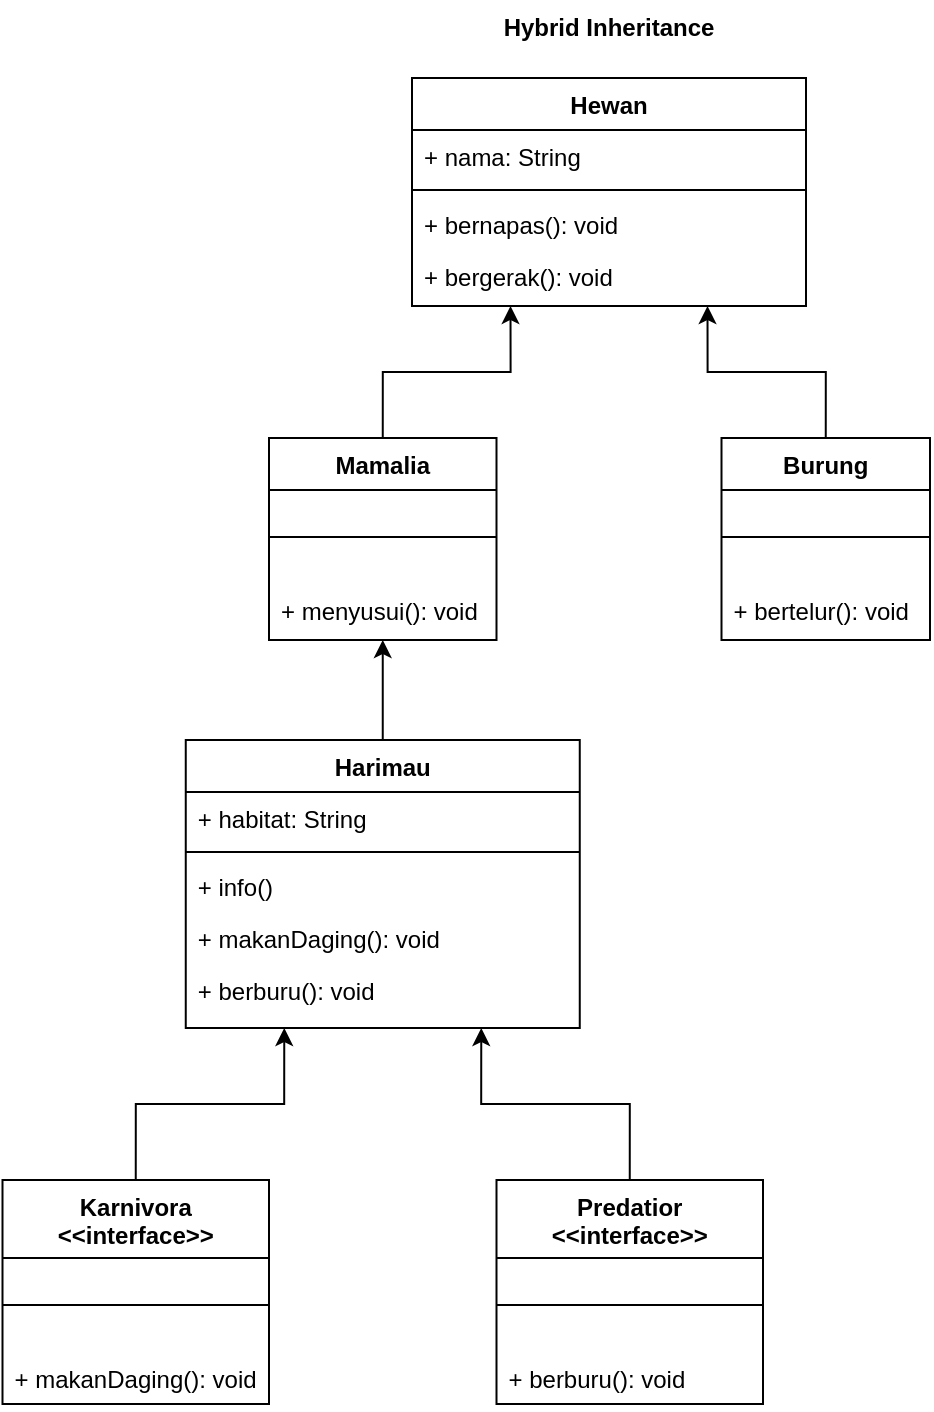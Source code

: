 <mxfile version="26.0.9">
  <diagram id="C5RBs43oDa-KdzZeNtuy" name="Page-1">
    <mxGraphModel dx="-221" dy="681" grid="0" gridSize="10" guides="1" tooltips="1" connect="1" arrows="1" fold="1" page="0" pageScale="1" pageWidth="827" pageHeight="1169" math="0" shadow="0">
      <root>
        <mxCell id="WIyWlLk6GJQsqaUBKTNV-0" />
        <mxCell id="WIyWlLk6GJQsqaUBKTNV-1" parent="WIyWlLk6GJQsqaUBKTNV-0" />
        <mxCell id="NJQpRtNfI7XZ-fcEB4Xe-42" value="&lt;span style=&quot;color: rgb(0, 0, 0); font-family: Helvetica; font-size: 12px; font-style: normal; font-variant-ligatures: normal; font-variant-caps: normal; font-weight: 700; letter-spacing: normal; orphans: 2; text-indent: 0px; text-transform: none; widows: 2; word-spacing: 0px; -webkit-text-stroke-width: 0px; white-space: nowrap; background-color: rgb(255, 255, 255); text-decoration-thickness: initial; text-decoration-style: initial; text-decoration-color: initial; float: none; display: inline !important;&quot;&gt;Hybrid Inheritance&lt;/span&gt;" style="text;whiteSpace=wrap;html=1;align=center;" parent="WIyWlLk6GJQsqaUBKTNV-1" vertex="1">
          <mxGeometry x="1992.25" y="94" width="112.5" height="25.91" as="geometry" />
        </mxCell>
        <mxCell id="by0UywhuHeBpt9I0af8f-0" value="Hewan" style="swimlane;fontStyle=1;align=center;verticalAlign=top;childLayout=stackLayout;horizontal=1;startSize=26;horizontalStack=0;resizeParent=1;resizeLast=0;collapsible=1;marginBottom=0;rounded=0;shadow=0;strokeWidth=1;" parent="WIyWlLk6GJQsqaUBKTNV-1" vertex="1">
          <mxGeometry x="1950" y="133" width="197" height="114" as="geometry">
            <mxRectangle x="550" y="140" width="160" height="26" as="alternateBounds" />
          </mxGeometry>
        </mxCell>
        <mxCell id="by0UywhuHeBpt9I0af8f-1" value="+ nama: String" style="text;align=left;verticalAlign=top;spacingLeft=4;spacingRight=4;overflow=hidden;rotatable=0;points=[[0,0.5],[1,0.5]];portConstraint=eastwest;" parent="by0UywhuHeBpt9I0af8f-0" vertex="1">
          <mxGeometry y="26" width="197" height="26" as="geometry" />
        </mxCell>
        <mxCell id="by0UywhuHeBpt9I0af8f-2" value="" style="line;html=1;strokeWidth=1;align=left;verticalAlign=middle;spacingTop=-1;spacingLeft=3;spacingRight=3;rotatable=0;labelPosition=right;points=[];portConstraint=eastwest;" parent="by0UywhuHeBpt9I0af8f-0" vertex="1">
          <mxGeometry y="52" width="197" height="8" as="geometry" />
        </mxCell>
        <mxCell id="by0UywhuHeBpt9I0af8f-4" value="+ bernapas(): void" style="text;align=left;verticalAlign=top;spacingLeft=4;spacingRight=4;overflow=hidden;rotatable=0;points=[[0,0.5],[1,0.5]];portConstraint=eastwest;" parent="by0UywhuHeBpt9I0af8f-0" vertex="1">
          <mxGeometry y="60" width="197" height="26" as="geometry" />
        </mxCell>
        <mxCell id="by0UywhuHeBpt9I0af8f-5" value="+ bergerak(): void" style="text;align=left;verticalAlign=top;spacingLeft=4;spacingRight=4;overflow=hidden;rotatable=0;points=[[0,0.5],[1,0.5]];portConstraint=eastwest;" parent="by0UywhuHeBpt9I0af8f-0" vertex="1">
          <mxGeometry y="86" width="197" height="26" as="geometry" />
        </mxCell>
        <mxCell id="9sZvLpm8UvMILkXTXFs7-26" style="edgeStyle=orthogonalEdgeStyle;rounded=0;orthogonalLoop=1;jettySize=auto;html=1;exitX=0.5;exitY=0;exitDx=0;exitDy=0;entryX=0.25;entryY=1;entryDx=0;entryDy=0;" parent="WIyWlLk6GJQsqaUBKTNV-1" source="9sZvLpm8UvMILkXTXFs7-0" target="by0UywhuHeBpt9I0af8f-0" edge="1">
          <mxGeometry relative="1" as="geometry" />
        </mxCell>
        <mxCell id="9sZvLpm8UvMILkXTXFs7-0" value="Mamalia" style="swimlane;fontStyle=1;align=center;verticalAlign=top;childLayout=stackLayout;horizontal=1;startSize=26;horizontalStack=0;resizeParent=1;resizeLast=0;collapsible=1;marginBottom=0;rounded=0;shadow=0;strokeWidth=1;" parent="WIyWlLk6GJQsqaUBKTNV-1" vertex="1">
          <mxGeometry x="1878.5" y="313" width="113.75" height="101" as="geometry">
            <mxRectangle x="550" y="140" width="160" height="26" as="alternateBounds" />
          </mxGeometry>
        </mxCell>
        <mxCell id="9sZvLpm8UvMILkXTXFs7-2" value="" style="line;html=1;strokeWidth=1;align=left;verticalAlign=middle;spacingTop=-1;spacingLeft=3;spacingRight=3;rotatable=0;labelPosition=right;points=[];portConstraint=eastwest;" parent="9sZvLpm8UvMILkXTXFs7-0" vertex="1">
          <mxGeometry y="26" width="113.75" height="47" as="geometry" />
        </mxCell>
        <mxCell id="9sZvLpm8UvMILkXTXFs7-5" value="+ menyusui(): void" style="text;align=left;verticalAlign=top;spacingLeft=4;spacingRight=4;overflow=hidden;rotatable=0;points=[[0,0.5],[1,0.5]];portConstraint=eastwest;" parent="9sZvLpm8UvMILkXTXFs7-0" vertex="1">
          <mxGeometry y="73" width="113.75" height="26" as="geometry" />
        </mxCell>
        <mxCell id="9sZvLpm8UvMILkXTXFs7-28" style="edgeStyle=orthogonalEdgeStyle;rounded=0;orthogonalLoop=1;jettySize=auto;html=1;exitX=0.5;exitY=0;exitDx=0;exitDy=0;entryX=0.75;entryY=1;entryDx=0;entryDy=0;" parent="WIyWlLk6GJQsqaUBKTNV-1" source="9sZvLpm8UvMILkXTXFs7-6" target="by0UywhuHeBpt9I0af8f-0" edge="1">
          <mxGeometry relative="1" as="geometry" />
        </mxCell>
        <mxCell id="9sZvLpm8UvMILkXTXFs7-6" value="Burung" style="swimlane;fontStyle=1;align=center;verticalAlign=top;childLayout=stackLayout;horizontal=1;startSize=26;horizontalStack=0;resizeParent=1;resizeLast=0;collapsible=1;marginBottom=0;rounded=0;shadow=0;strokeWidth=1;" parent="WIyWlLk6GJQsqaUBKTNV-1" vertex="1">
          <mxGeometry x="2104.75" y="313" width="104.25" height="101" as="geometry">
            <mxRectangle x="550" y="140" width="160" height="26" as="alternateBounds" />
          </mxGeometry>
        </mxCell>
        <mxCell id="9sZvLpm8UvMILkXTXFs7-7" value="" style="line;html=1;strokeWidth=1;align=left;verticalAlign=middle;spacingTop=-1;spacingLeft=3;spacingRight=3;rotatable=0;labelPosition=right;points=[];portConstraint=eastwest;" parent="9sZvLpm8UvMILkXTXFs7-6" vertex="1">
          <mxGeometry y="26" width="104.25" height="47" as="geometry" />
        </mxCell>
        <mxCell id="9sZvLpm8UvMILkXTXFs7-8" value="+ bertelur(): void" style="text;align=left;verticalAlign=top;spacingLeft=4;spacingRight=4;overflow=hidden;rotatable=0;points=[[0,0.5],[1,0.5]];portConstraint=eastwest;" parent="9sZvLpm8UvMILkXTXFs7-6" vertex="1">
          <mxGeometry y="73" width="104.25" height="26" as="geometry" />
        </mxCell>
        <mxCell id="9sZvLpm8UvMILkXTXFs7-25" style="edgeStyle=orthogonalEdgeStyle;rounded=0;orthogonalLoop=1;jettySize=auto;html=1;exitX=0.5;exitY=0;exitDx=0;exitDy=0;entryX=0.5;entryY=1;entryDx=0;entryDy=0;" parent="WIyWlLk6GJQsqaUBKTNV-1" source="9sZvLpm8UvMILkXTXFs7-9" target="9sZvLpm8UvMILkXTXFs7-0" edge="1">
          <mxGeometry relative="1" as="geometry" />
        </mxCell>
        <mxCell id="9sZvLpm8UvMILkXTXFs7-9" value="Harimau" style="swimlane;fontStyle=1;align=center;verticalAlign=top;childLayout=stackLayout;horizontal=1;startSize=26;horizontalStack=0;resizeParent=1;resizeLast=0;collapsible=1;marginBottom=0;rounded=0;shadow=0;strokeWidth=1;" parent="WIyWlLk6GJQsqaUBKTNV-1" vertex="1">
          <mxGeometry x="1836.88" y="464" width="197" height="144" as="geometry">
            <mxRectangle x="550" y="140" width="160" height="26" as="alternateBounds" />
          </mxGeometry>
        </mxCell>
        <mxCell id="9sZvLpm8UvMILkXTXFs7-10" value="+ habitat: String" style="text;align=left;verticalAlign=top;spacingLeft=4;spacingRight=4;overflow=hidden;rotatable=0;points=[[0,0.5],[1,0.5]];portConstraint=eastwest;" parent="9sZvLpm8UvMILkXTXFs7-9" vertex="1">
          <mxGeometry y="26" width="197" height="26" as="geometry" />
        </mxCell>
        <mxCell id="9sZvLpm8UvMILkXTXFs7-11" value="" style="line;html=1;strokeWidth=1;align=left;verticalAlign=middle;spacingTop=-1;spacingLeft=3;spacingRight=3;rotatable=0;labelPosition=right;points=[];portConstraint=eastwest;" parent="9sZvLpm8UvMILkXTXFs7-9" vertex="1">
          <mxGeometry y="52" width="197" height="8" as="geometry" />
        </mxCell>
        <mxCell id="9sZvLpm8UvMILkXTXFs7-13" value="+ info()" style="text;align=left;verticalAlign=top;spacingLeft=4;spacingRight=4;overflow=hidden;rotatable=0;points=[[0,0.5],[1,0.5]];portConstraint=eastwest;" parent="9sZvLpm8UvMILkXTXFs7-9" vertex="1">
          <mxGeometry y="60" width="197" height="26" as="geometry" />
        </mxCell>
        <mxCell id="9sZvLpm8UvMILkXTXFs7-15" value="+ makanDaging(): void" style="text;align=left;verticalAlign=top;spacingLeft=4;spacingRight=4;overflow=hidden;rotatable=0;points=[[0,0.5],[1,0.5]];portConstraint=eastwest;" parent="9sZvLpm8UvMILkXTXFs7-9" vertex="1">
          <mxGeometry y="86" width="197" height="26" as="geometry" />
        </mxCell>
        <mxCell id="9sZvLpm8UvMILkXTXFs7-14" value="+ berburu(): void" style="text;align=left;verticalAlign=top;spacingLeft=4;spacingRight=4;overflow=hidden;rotatable=0;points=[[0,0.5],[1,0.5]];portConstraint=eastwest;" parent="9sZvLpm8UvMILkXTXFs7-9" vertex="1">
          <mxGeometry y="112" width="197" height="26" as="geometry" />
        </mxCell>
        <mxCell id="9sZvLpm8UvMILkXTXFs7-23" style="edgeStyle=orthogonalEdgeStyle;rounded=0;orthogonalLoop=1;jettySize=auto;html=1;exitX=0.5;exitY=0;exitDx=0;exitDy=0;entryX=0.25;entryY=1;entryDx=0;entryDy=0;" parent="WIyWlLk6GJQsqaUBKTNV-1" source="9sZvLpm8UvMILkXTXFs7-16" target="9sZvLpm8UvMILkXTXFs7-9" edge="1">
          <mxGeometry relative="1" as="geometry" />
        </mxCell>
        <mxCell id="9sZvLpm8UvMILkXTXFs7-16" value="Karnivora&#xa;&lt;&lt;interface&gt;&gt;" style="swimlane;fontStyle=1;align=center;verticalAlign=top;childLayout=stackLayout;horizontal=1;startSize=39;horizontalStack=0;resizeParent=1;resizeLast=0;collapsible=1;marginBottom=0;rounded=0;shadow=0;strokeWidth=1;" parent="WIyWlLk6GJQsqaUBKTNV-1" vertex="1">
          <mxGeometry x="1745.25" y="684" width="133.25" height="112" as="geometry">
            <mxRectangle x="550" y="140" width="160" height="26" as="alternateBounds" />
          </mxGeometry>
        </mxCell>
        <mxCell id="9sZvLpm8UvMILkXTXFs7-17" value="" style="line;html=1;strokeWidth=1;align=left;verticalAlign=middle;spacingTop=-1;spacingLeft=3;spacingRight=3;rotatable=0;labelPosition=right;points=[];portConstraint=eastwest;" parent="9sZvLpm8UvMILkXTXFs7-16" vertex="1">
          <mxGeometry y="39" width="133.25" height="47" as="geometry" />
        </mxCell>
        <mxCell id="9sZvLpm8UvMILkXTXFs7-18" value="+ makanDaging(): void" style="text;align=left;verticalAlign=top;spacingLeft=4;spacingRight=4;overflow=hidden;rotatable=0;points=[[0,0.5],[1,0.5]];portConstraint=eastwest;" parent="9sZvLpm8UvMILkXTXFs7-16" vertex="1">
          <mxGeometry y="86" width="133.25" height="26" as="geometry" />
        </mxCell>
        <mxCell id="9sZvLpm8UvMILkXTXFs7-24" style="edgeStyle=orthogonalEdgeStyle;rounded=0;orthogonalLoop=1;jettySize=auto;html=1;exitX=0.5;exitY=0;exitDx=0;exitDy=0;entryX=0.75;entryY=1;entryDx=0;entryDy=0;" parent="WIyWlLk6GJQsqaUBKTNV-1" source="9sZvLpm8UvMILkXTXFs7-19" target="9sZvLpm8UvMILkXTXFs7-9" edge="1">
          <mxGeometry relative="1" as="geometry" />
        </mxCell>
        <mxCell id="9sZvLpm8UvMILkXTXFs7-19" value="Predatior&#xa;&lt;&lt;interface&gt;&gt;" style="swimlane;fontStyle=1;align=center;verticalAlign=top;childLayout=stackLayout;horizontal=1;startSize=39;horizontalStack=0;resizeParent=1;resizeLast=0;collapsible=1;marginBottom=0;rounded=0;shadow=0;strokeWidth=1;" parent="WIyWlLk6GJQsqaUBKTNV-1" vertex="1">
          <mxGeometry x="1992.25" y="684" width="133.25" height="112" as="geometry">
            <mxRectangle x="550" y="140" width="160" height="26" as="alternateBounds" />
          </mxGeometry>
        </mxCell>
        <mxCell id="9sZvLpm8UvMILkXTXFs7-20" value="" style="line;html=1;strokeWidth=1;align=left;verticalAlign=middle;spacingTop=-1;spacingLeft=3;spacingRight=3;rotatable=0;labelPosition=right;points=[];portConstraint=eastwest;" parent="9sZvLpm8UvMILkXTXFs7-19" vertex="1">
          <mxGeometry y="39" width="133.25" height="47" as="geometry" />
        </mxCell>
        <mxCell id="9sZvLpm8UvMILkXTXFs7-21" value="+ berburu(): void" style="text;align=left;verticalAlign=top;spacingLeft=4;spacingRight=4;overflow=hidden;rotatable=0;points=[[0,0.5],[1,0.5]];portConstraint=eastwest;" parent="9sZvLpm8UvMILkXTXFs7-19" vertex="1">
          <mxGeometry y="86" width="133.25" height="26" as="geometry" />
        </mxCell>
      </root>
    </mxGraphModel>
  </diagram>
</mxfile>
